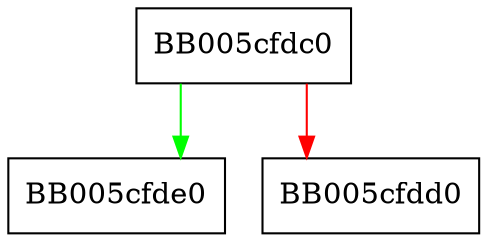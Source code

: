 digraph evp_pkey_get0_EC_KEY_int {
  node [shape="box"];
  graph [splines=ortho];
  BB005cfdc0 -> BB005cfde0 [color="green"];
  BB005cfdc0 -> BB005cfdd0 [color="red"];
}